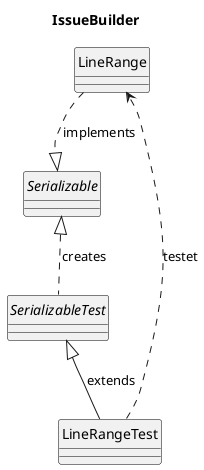 @startuml

title IssueBuilder
hide circle
skinparam class{
    BorderColor black
}

class LineRange{
}
class LineRangeTest{
}
interface Serializable
abstract class SerializableTest


LineRange ..|> Serializable : implements
LineRangeTest ..> LineRange : testet
SerializableTest <|-- LineRangeTest : extends
Serializable <|.. SerializableTest : creates

@enduml